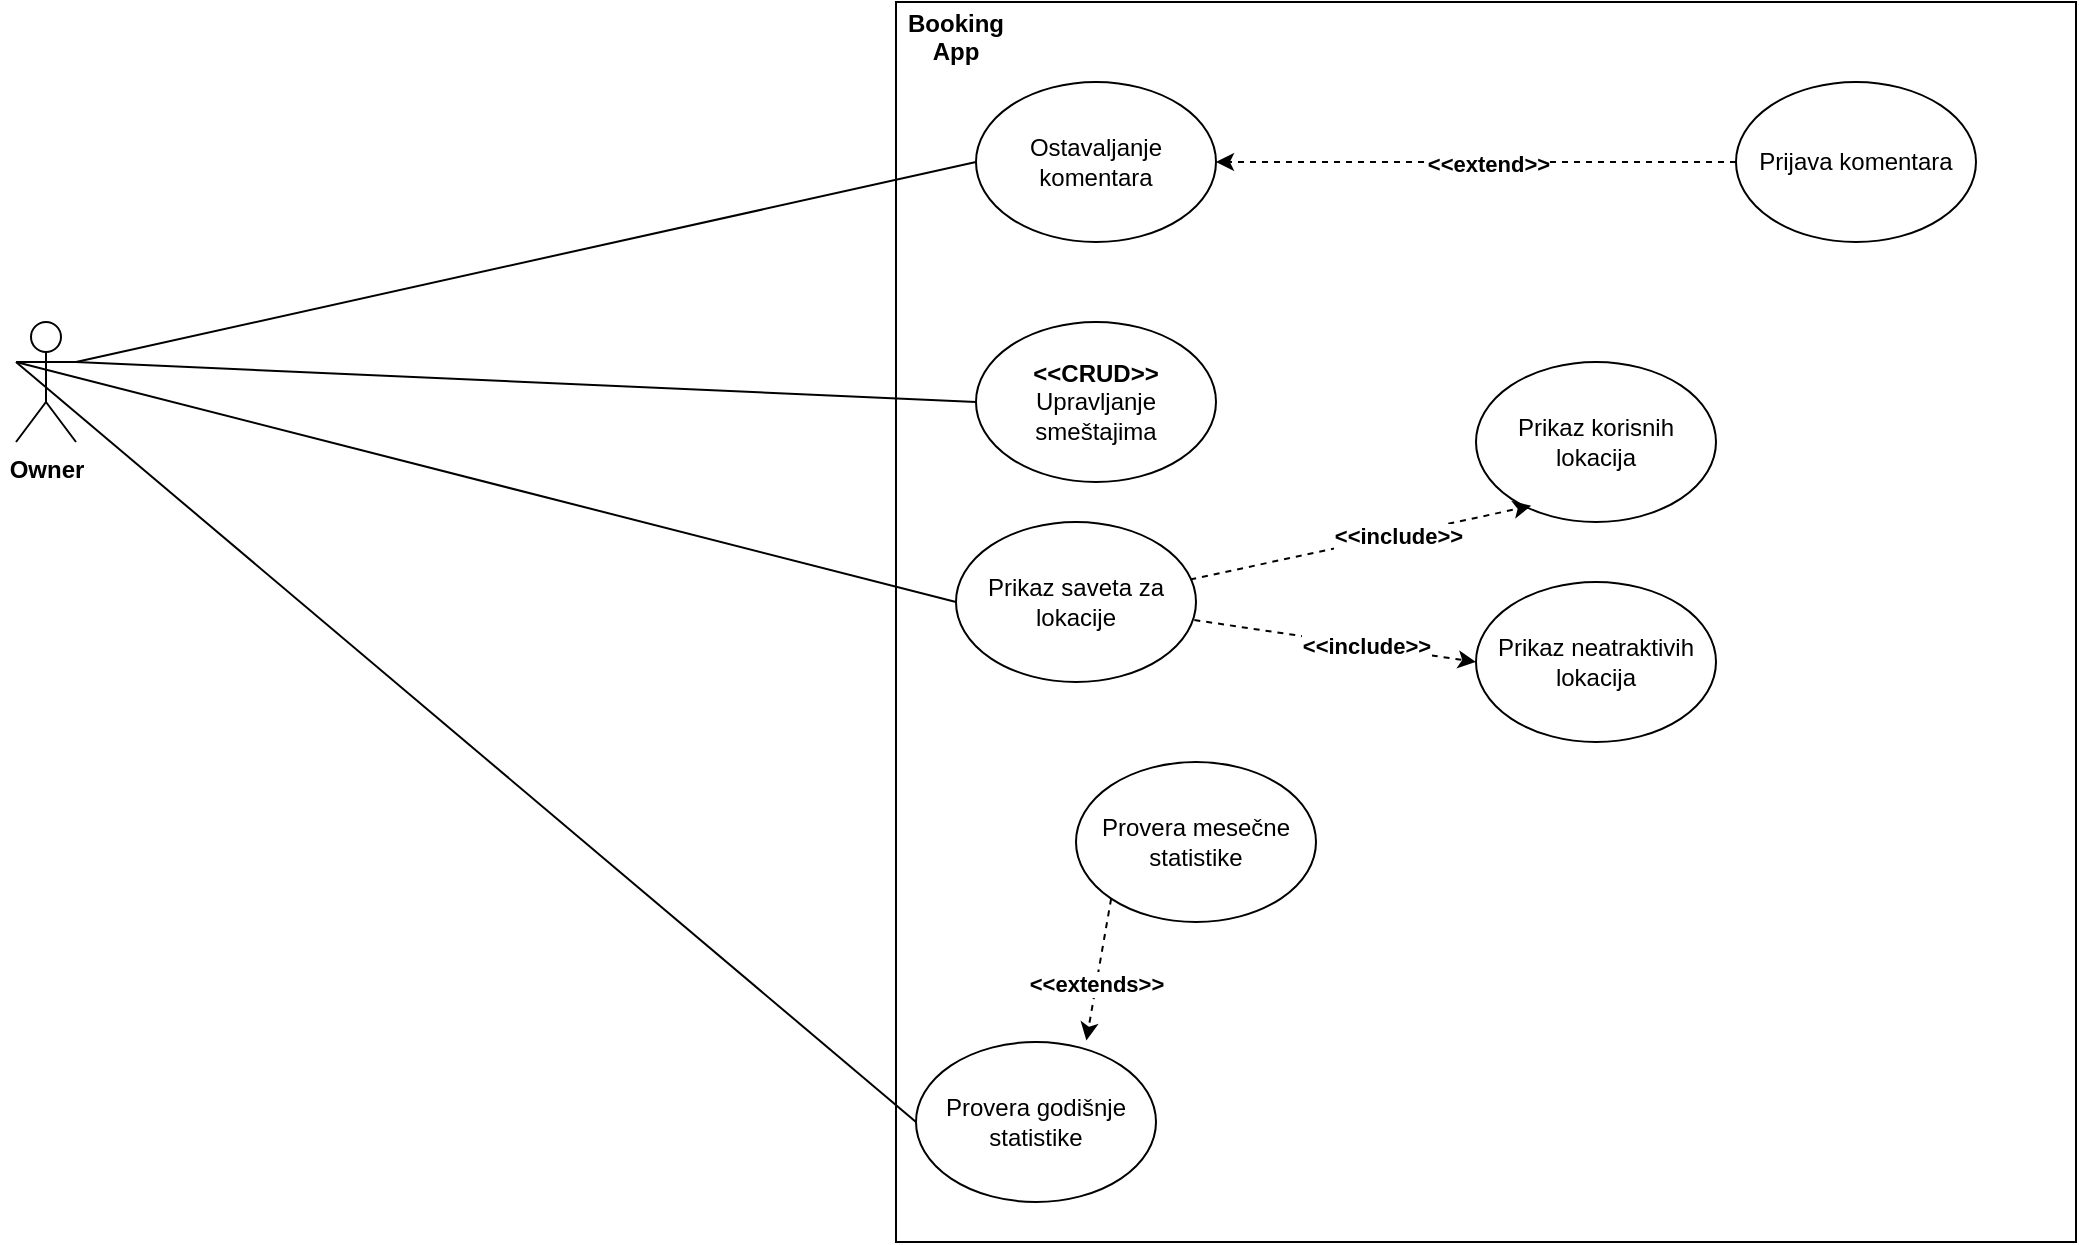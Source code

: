<mxfile version="24.2.5" type="device" pages="5">
  <diagram name="Page-1" id="Rw9qoTm4UMe90T4-OERN">
    <mxGraphModel dx="1613" dy="786" grid="1" gridSize="10" guides="1" tooltips="1" connect="1" arrows="1" fold="1" page="1" pageScale="1" pageWidth="850" pageHeight="1100" math="0" shadow="0">
      <root>
        <mxCell id="0" />
        <mxCell id="1" parent="0" />
        <mxCell id="MO3GSQojdFN3vI4Equds-1" value="&lt;b&gt;Owner&lt;/b&gt;" style="shape=umlActor;verticalLabelPosition=bottom;verticalAlign=top;html=1;outlineConnect=0;" parent="1" vertex="1">
          <mxGeometry x="110" y="180" width="30" height="60" as="geometry" />
        </mxCell>
        <UserObject label="" id="MO3GSQojdFN3vI4Equds-2">
          <mxCell style="rounded=0;whiteSpace=wrap;html=1;" parent="1" vertex="1">
            <mxGeometry x="550" y="20" width="590" height="620" as="geometry" />
          </mxCell>
        </UserObject>
        <mxCell id="MO3GSQojdFN3vI4Equds-4" value="" style="endArrow=None;html=1;rounded=0;entryX=0;entryY=0.5;entryDx=0;entryDy=0;exitX=1;exitY=0.333;exitDx=0;exitDy=0;exitPerimeter=0;" parent="1" source="MO3GSQojdFN3vI4Equds-1" target="MO3GSQojdFN3vI4Equds-12" edge="1">
          <mxGeometry width="50" height="50" relative="1" as="geometry">
            <mxPoint x="150" y="190" as="sourcePoint" />
            <mxPoint x="400.76" y="209.997" as="targetPoint" />
            <Array as="points" />
          </mxGeometry>
        </mxCell>
        <mxCell id="MO3GSQojdFN3vI4Equds-8" value="&lt;b&gt;Booking App&lt;/b&gt;&lt;div&gt;&lt;b&gt;&lt;br&gt;&lt;/b&gt;&lt;/div&gt;" style="text;html=1;align=center;verticalAlign=middle;whiteSpace=wrap;rounded=0;" parent="1" vertex="1">
          <mxGeometry x="550" y="30" width="60" height="30" as="geometry" />
        </mxCell>
        <UserObject label="Ostavaljanje komentara" link="data:page/id,NS6bUWxBZHtz9IIVaU1H" id="MO3GSQojdFN3vI4Equds-12">
          <mxCell style="ellipse;whiteSpace=wrap;html=1;" parent="1" vertex="1">
            <mxGeometry x="590" y="60" width="120" height="80" as="geometry" />
          </mxCell>
        </UserObject>
        <UserObject label="Provera godišnje&lt;br&gt;statistike" link="data:page/id,QLq56jpq2d6iS4V9Q9zY" id="MO3GSQojdFN3vI4Equds-13">
          <mxCell style="ellipse;whiteSpace=wrap;html=1;" parent="1" vertex="1">
            <mxGeometry x="560" y="540" width="120" height="80" as="geometry" />
          </mxCell>
        </UserObject>
        <UserObject label="Provera mesečne&lt;br&gt;statistike" link="data:page/id,QLq56jpq2d6iS4V9Q9zY" id="MO3GSQojdFN3vI4Equds-14">
          <mxCell style="ellipse;whiteSpace=wrap;html=1;" parent="1" vertex="1">
            <mxGeometry x="640" y="400" width="120" height="80" as="geometry" />
          </mxCell>
        </UserObject>
        <mxCell id="MO3GSQojdFN3vI4Equds-20" value="" style="endArrow=classic;html=1;rounded=0;dashed=1;exitX=0;exitY=1;exitDx=0;exitDy=0;entryX=0.71;entryY=-0.01;entryDx=0;entryDy=0;entryPerimeter=0;" parent="1" source="MO3GSQojdFN3vI4Equds-14" target="MO3GSQojdFN3vI4Equds-13" edge="1">
          <mxGeometry width="50" height="50" relative="1" as="geometry">
            <mxPoint x="810" y="455" as="sourcePoint" />
            <mxPoint x="680" y="580" as="targetPoint" />
          </mxGeometry>
        </mxCell>
        <mxCell id="MO3GSQojdFN3vI4Equds-21" value="&lt;b&gt;&amp;lt;&amp;lt;extends&amp;gt;&amp;gt;&lt;/b&gt;" style="edgeLabel;html=1;align=center;verticalAlign=middle;resizable=0;points=[];" parent="MO3GSQojdFN3vI4Equds-20" vertex="1" connectable="0">
          <mxGeometry x="0.215" relative="1" as="geometry">
            <mxPoint as="offset" />
          </mxGeometry>
        </mxCell>
        <mxCell id="MO3GSQojdFN3vI4Equds-22" value="" style="endArrow=None;html=1;rounded=0;entryX=0;entryY=0.5;entryDx=0;entryDy=0;exitX=1;exitY=0.333;exitDx=0;exitDy=0;exitPerimeter=0;" parent="1" source="MO3GSQojdFN3vI4Equds-1" target="MO3GSQojdFN3vI4Equds-23" edge="1">
          <mxGeometry width="50" height="50" relative="1" as="geometry">
            <mxPoint x="170" y="220" as="sourcePoint" />
            <mxPoint x="600" y="140" as="targetPoint" />
            <Array as="points" />
          </mxGeometry>
        </mxCell>
        <mxCell id="MO3GSQojdFN3vI4Equds-23" value="&lt;b&gt;&amp;lt;&amp;lt;CRUD&amp;gt;&amp;gt;&lt;/b&gt;&lt;br&gt;Upravljanje smeštajima" style="ellipse;whiteSpace=wrap;html=1;" parent="1" vertex="1">
          <mxGeometry x="590" y="180" width="120" height="80" as="geometry" />
        </mxCell>
        <mxCell id="MO3GSQojdFN3vI4Equds-27" value="" style="endArrow=None;html=1;rounded=0;entryX=0;entryY=0.5;entryDx=0;entryDy=0;exitX=0;exitY=0.333;exitDx=0;exitDy=0;exitPerimeter=0;" parent="1" source="MO3GSQojdFN3vI4Equds-1" target="MO3GSQojdFN3vI4Equds-13" edge="1">
          <mxGeometry width="50" height="50" relative="1" as="geometry">
            <mxPoint x="150" y="230" as="sourcePoint" />
            <mxPoint x="550" y="330" as="targetPoint" />
            <Array as="points" />
          </mxGeometry>
        </mxCell>
        <UserObject label="Prikaz saveta za lokacije" link="data:page/id,1FSvgZ2N3Wpa_85vZxQ4" id="MO3GSQojdFN3vI4Equds-29">
          <mxCell style="ellipse;whiteSpace=wrap;html=1;" parent="1" vertex="1">
            <mxGeometry x="580" y="280" width="120" height="80" as="geometry" />
          </mxCell>
        </UserObject>
        <UserObject label="Prikaz korisnih&lt;br&gt;lokacija" link="data:page/id,1FSvgZ2N3Wpa_85vZxQ4" id="MO3GSQojdFN3vI4Equds-31">
          <mxCell style="ellipse;whiteSpace=wrap;html=1;" parent="1" vertex="1">
            <mxGeometry x="840" y="200" width="120" height="80" as="geometry" />
          </mxCell>
        </UserObject>
        <UserObject label="Prikaz neatraktivih&lt;br&gt;lokacija" link="data:page/id,1FSvgZ2N3Wpa_85vZxQ4" id="MO3GSQojdFN3vI4Equds-32">
          <mxCell style="ellipse;whiteSpace=wrap;html=1;" parent="1" vertex="1">
            <mxGeometry x="840" y="310" width="120" height="80" as="geometry" />
          </mxCell>
        </UserObject>
        <mxCell id="MO3GSQojdFN3vI4Equds-34" value="" style="endArrow=None;html=1;rounded=0;entryX=0;entryY=0.5;entryDx=0;entryDy=0;exitX=0;exitY=0.333;exitDx=0;exitDy=0;exitPerimeter=0;" parent="1" source="MO3GSQojdFN3vI4Equds-1" target="MO3GSQojdFN3vI4Equds-29" edge="1">
          <mxGeometry width="50" height="50" relative="1" as="geometry">
            <mxPoint x="180" y="230" as="sourcePoint" />
            <mxPoint x="620" y="200" as="targetPoint" />
          </mxGeometry>
        </mxCell>
        <mxCell id="RMmcB61HGAvNL5cyPIU9-1" value="" style="endArrow=classic;html=1;rounded=0;dashed=1;exitX=0.976;exitY=0.36;exitDx=0;exitDy=0;entryX=0.23;entryY=0.899;entryDx=0;entryDy=0;entryPerimeter=0;exitPerimeter=0;" parent="1" source="MO3GSQojdFN3vI4Equds-29" target="MO3GSQojdFN3vI4Equds-31" edge="1">
          <mxGeometry width="50" height="50" relative="1" as="geometry">
            <mxPoint x="840" y="280" as="sourcePoint" />
            <mxPoint x="691" y="299" as="targetPoint" />
          </mxGeometry>
        </mxCell>
        <mxCell id="RMmcB61HGAvNL5cyPIU9-2" value="&lt;b&gt;&amp;lt;&amp;lt;include&amp;gt;&amp;gt;&lt;/b&gt;" style="edgeLabel;html=1;align=center;verticalAlign=middle;resizable=0;points=[];" parent="RMmcB61HGAvNL5cyPIU9-1" vertex="1" connectable="0">
          <mxGeometry x="0.215" relative="1" as="geometry">
            <mxPoint as="offset" />
          </mxGeometry>
        </mxCell>
        <mxCell id="RMmcB61HGAvNL5cyPIU9-3" value="" style="endArrow=classic;html=1;rounded=0;dashed=1;exitX=0.993;exitY=0.613;exitDx=0;exitDy=0;entryX=0;entryY=0.5;entryDx=0;entryDy=0;exitPerimeter=0;" parent="1" source="MO3GSQojdFN3vI4Equds-29" target="MO3GSQojdFN3vI4Equds-32" edge="1">
          <mxGeometry width="50" height="50" relative="1" as="geometry">
            <mxPoint x="830" y="360" as="sourcePoint" />
            <mxPoint x="690" y="360" as="targetPoint" />
          </mxGeometry>
        </mxCell>
        <mxCell id="RMmcB61HGAvNL5cyPIU9-4" value="&lt;b&gt;&amp;lt;&amp;lt;include&amp;gt;&amp;gt;&lt;/b&gt;" style="edgeLabel;html=1;align=center;verticalAlign=middle;resizable=0;points=[];" parent="RMmcB61HGAvNL5cyPIU9-3" vertex="1" connectable="0">
          <mxGeometry x="0.215" relative="1" as="geometry">
            <mxPoint as="offset" />
          </mxGeometry>
        </mxCell>
        <UserObject label="Prijava komentara" link="data:page/id,NS6bUWxBZHtz9IIVaU1H" id="BGXw2cWNY7uavC9JvuLQ-1">
          <mxCell style="ellipse;whiteSpace=wrap;html=1;" parent="1" vertex="1">
            <mxGeometry x="970" y="60" width="120" height="80" as="geometry" />
          </mxCell>
        </UserObject>
        <mxCell id="BGXw2cWNY7uavC9JvuLQ-4" value="" style="endArrow=classic;html=1;rounded=0;dashed=1;" parent="1" source="BGXw2cWNY7uavC9JvuLQ-1" target="MO3GSQojdFN3vI4Equds-12" edge="1">
          <mxGeometry width="50" height="50" relative="1" as="geometry">
            <mxPoint x="988" y="192" as="sourcePoint" />
            <mxPoint x="910" y="150" as="targetPoint" />
            <Array as="points" />
          </mxGeometry>
        </mxCell>
        <mxCell id="BGXw2cWNY7uavC9JvuLQ-5" value="&lt;b&gt;&amp;lt;&amp;lt;extend&amp;gt;&amp;gt;&lt;/b&gt;" style="edgeLabel;html=1;align=center;verticalAlign=middle;resizable=0;points=[];" parent="BGXw2cWNY7uavC9JvuLQ-4" vertex="1" connectable="0">
          <mxGeometry x="-0.044" y="1" relative="1" as="geometry">
            <mxPoint as="offset" />
          </mxGeometry>
        </mxCell>
      </root>
    </mxGraphModel>
  </diagram>
  <diagram id="NS6bUWxBZHtz9IIVaU1H" name="Page-2">
    <mxGraphModel dx="1032" dy="503" grid="1" gridSize="10" guides="1" tooltips="1" connect="1" arrows="1" fold="1" page="1" pageScale="1" pageWidth="850" pageHeight="1100" math="0" shadow="0">
      <root>
        <mxCell id="0" />
        <mxCell id="1" parent="0" />
        <mxCell id="x_A9jsgAoBHBvjoMlJsz-1" value="" style="rounded=0;whiteSpace=wrap;html=1;" parent="1" vertex="1">
          <mxGeometry x="90" y="70" width="390" height="290" as="geometry" />
        </mxCell>
        <mxCell id="x_A9jsgAoBHBvjoMlJsz-2" value="&lt;div&gt;&lt;div&gt;&lt;b&gt;Naziv: &lt;/b&gt;Ostavljanje komentara na forumu&lt;/div&gt;&lt;div&gt;&lt;b&gt;Preduslov:&amp;nbsp;&lt;/b&gt;Korisnik je prijavljen kao vlasnik, forum mora biti otvoren,&lt;span style=&quot;background-color: initial;&quot;&gt;pregledao je lokacije i odabrao je forum&lt;/span&gt;&lt;/div&gt;&lt;div&gt;&lt;b&gt;Posledica:&amp;nbsp;&lt;/b&gt;Vlasnik je postavio komentar na postojećem forumu&lt;span style=&quot;white-space: pre;&quot;&gt;&#x9;&lt;/span&gt;&lt;/div&gt;&lt;/div&gt;&lt;b&gt;Osnovni tok:&lt;/b&gt;&lt;div&gt;1. Sistem ucitava stranicu sa svim postojecim komentarima&lt;/div&gt;&lt;div&gt;2. Vlasnik bira lokaciju&amp;nbsp;&lt;/div&gt;&lt;div&gt;3.&lt;span style=&quot;background-color: initial;&quot;&gt;&amp;nbsp;&lt;/span&gt;&lt;span style=&quot;background-color: initial;&quot;&gt;[tacka prosirenja: prijava komentara ]&lt;/span&gt;&lt;/div&gt;&lt;div&gt;4. Vlasnik unosi komentar&lt;/div&gt;&lt;div&gt;5. Sistem cuva komentar&lt;/div&gt;&lt;div&gt;6. Sistem prikazuje kreirani komentar&lt;/div&gt;&lt;div&gt;7. Slučaj korišćenja se završava&lt;/div&gt;&lt;div&gt;&lt;b&gt;Alternative:&lt;/b&gt;&lt;/div&gt;&lt;div&gt;5a: Sistem čuva komentar i oznacava ga kao komentar koji je&amp;nbsp;&lt;br&gt;eksplicitno od vlasnika&lt;/div&gt;" style="text;html=1;align=left;verticalAlign=middle;whiteSpace=wrap;rounded=0;" parent="1" vertex="1">
          <mxGeometry x="100" y="70" width="350" height="230" as="geometry" />
        </mxCell>
        <mxCell id="EWW8jDBf0Z_yh_3IOiJU-1" value="" style="rounded=0;whiteSpace=wrap;html=1;" vertex="1" parent="1">
          <mxGeometry x="510" y="70" width="390" height="290" as="geometry" />
        </mxCell>
        <mxCell id="EWW8jDBf0Z_yh_3IOiJU-2" value="&lt;div&gt;&lt;div&gt;&lt;b&gt;Naziv: &lt;/b&gt;Prijava komentara&lt;/div&gt;&lt;div&gt;&lt;b&gt;Preduslov:&amp;nbsp;&lt;/b&gt;Korisnik je prijavljen kao vlasnik&lt;/div&gt;&lt;div&gt;&lt;b&gt;Posledica:&amp;nbsp;&lt;/b&gt;Vlasnik moze da prijavi nevalidne komentare na forumu&lt;/div&gt;&lt;/div&gt;&lt;b&gt;Osnovni tok:&lt;/b&gt;&lt;div&gt;&lt;span style=&quot;background-color: initial;&quot;&gt;1. Vlasniku bira komentar koji zeli da prijavi&lt;/span&gt;&lt;br&gt;&lt;/div&gt;&lt;div&gt;2. Vlasnik prijavljuje komentar&lt;/div&gt;&lt;div&gt;3. Azurira se lista prikaza&lt;br&gt;&lt;span style=&quot;background-color: initial;&quot;&gt;4. Slučaj korišćenja se završava&lt;/span&gt;&lt;/div&gt;&lt;div&gt;&lt;b&gt;Alternative:&lt;/b&gt;&lt;/div&gt;&lt;div&gt;3a. Sistem cuva komentar koji nosi posebnu oznaku reported&lt;/div&gt;" style="text;html=1;align=left;verticalAlign=middle;whiteSpace=wrap;rounded=0;" vertex="1" parent="1">
          <mxGeometry x="520" y="75" width="350" height="220" as="geometry" />
        </mxCell>
      </root>
    </mxGraphModel>
  </diagram>
  <diagram id="aHyjwfaxXZ1Pq2MyzlOe" name="Page-3">
    <mxGraphModel dx="1290" dy="629" grid="1" gridSize="10" guides="1" tooltips="1" connect="1" arrows="1" fold="1" page="1" pageScale="1" pageWidth="850" pageHeight="1100" math="0" shadow="0">
      <root>
        <mxCell id="0" />
        <mxCell id="1" parent="0" />
        <mxCell id="ExWszn2PtWStFD2RuSWt-1" value="" style="rounded=0;whiteSpace=wrap;html=1;" parent="1" vertex="1">
          <mxGeometry x="90" y="70" width="390" height="290" as="geometry" />
        </mxCell>
        <mxCell id="ExWszn2PtWStFD2RuSWt-2" value="&lt;div&gt;&lt;div&gt;&lt;b&gt;Naziv: &lt;/b&gt;Otvoren forum&lt;/div&gt;&lt;div&gt;&lt;b&gt;Preduslov:&amp;nbsp;&lt;/b&gt;Korisnik je prijavljen kao vlasnik,&amp;nbsp;&lt;span style=&quot;background-color: initial;&quot;&gt;dobio je informaciju o otvorenom forumu - koga je gost pre toga otvorio&lt;/span&gt;&lt;/div&gt;&lt;div&gt;&lt;b&gt;Posledica:&amp;nbsp;&lt;/b&gt;Vlasnik je u mogucnosti da postavi komentar ili prijavi postojeci&lt;span style=&quot;white-space: pre;&quot;&gt;&#x9;&lt;/span&gt;&lt;/div&gt;&lt;/div&gt;&lt;b&gt;Osnovni tok:&lt;/b&gt;&lt;div&gt;1. Sistem salje obavestenje o otvorenom forumu&lt;/div&gt;&lt;div&gt;2. Vlasnik moze uneti komentar ili prijaviti postojeci&amp;nbsp;&lt;/div&gt;&lt;div&gt;&lt;span style=&quot;background-color: initial;&quot;&gt;3. Slučaj korišćenja se završava&lt;br&gt;&lt;b&gt;Alternative:&lt;/b&gt;&lt;/span&gt;&lt;/div&gt;&lt;div&gt;2a. Forum koji postigne 10 komentara od vlasnika i 20 od korisnika postaje veoma koristan&lt;/div&gt;" style="text;html=1;align=left;verticalAlign=middle;whiteSpace=wrap;rounded=0;" parent="1" vertex="1">
          <mxGeometry x="100" y="70" width="350" height="230" as="geometry" />
        </mxCell>
      </root>
    </mxGraphModel>
  </diagram>
  <diagram id="1FSvgZ2N3Wpa_85vZxQ4" name="Page-4">
    <mxGraphModel dx="1229" dy="599" grid="1" gridSize="10" guides="1" tooltips="1" connect="1" arrows="1" fold="1" page="1" pageScale="1" pageWidth="850" pageHeight="1100" math="0" shadow="0">
      <root>
        <mxCell id="0" />
        <mxCell id="1" parent="0" />
        <mxCell id="q8grPjPRt1Hb4UrXhRN7-1" value="" style="rounded=0;whiteSpace=wrap;html=1;" parent="1" vertex="1">
          <mxGeometry x="90" y="70" width="390" height="290" as="geometry" />
        </mxCell>
        <mxCell id="q8grPjPRt1Hb4UrXhRN7-2" value="&lt;div&gt;&lt;div&gt;&lt;b&gt;Naziv: &lt;/b&gt;Prikaz saveta za lokacije&lt;/div&gt;&lt;div&gt;&lt;b&gt;Preduslov:&amp;nbsp;&lt;/b&gt;Korisnik je prijavljen kao vlasnik, i bira u meniju&amp;nbsp;&lt;span style=&quot;background-color: initial;&quot;&gt;pregled saveta za lokacije&amp;nbsp;&lt;/span&gt;&lt;/div&gt;&lt;div&gt;&lt;b&gt;Posledica:&amp;nbsp;&lt;/b&gt;Vlasnik moze na osnovu informacija da proceni gde da otvori novi smestaj, a gde da ga zatvori&lt;span style=&quot;white-space: pre;&quot;&gt;&#x9;&lt;/span&gt;&lt;/div&gt;&lt;/div&gt;&lt;b&gt;Osnovni tok:&lt;/b&gt;&lt;div&gt;1. Sistem ucitava stranicu sa predlozima za lokacije&lt;/div&gt;&lt;div&gt;2.[ukljucuje: prikaz korisnih lokacija]&lt;/div&gt;&lt;div&gt;3.&lt;span style=&quot;background-color: initial;&quot;&gt;[ukljucuje: prikaz neatrativnih lokacija]&lt;/span&gt;&lt;/div&gt;&lt;div&gt;4. Vlasnik u odnosu na lokacije odlucuje gde treba otvoriti novi smestaj a gde zatvroriti&amp;nbsp;&lt;/div&gt;&lt;div&gt;&lt;span style=&quot;background-color: initial;&quot;&gt;5. Slučaj korišćenja se završava&lt;/span&gt;&lt;br&gt;&lt;/div&gt;&lt;div&gt;&lt;b&gt;Alternative:&lt;/b&gt;&lt;/div&gt;&lt;div&gt;1a: Sistem prikazuje ekslplicitno koje lokacije su malo prometne a koje mnogo prometne&lt;/div&gt;" style="text;html=1;align=left;verticalAlign=middle;whiteSpace=wrap;rounded=0;" parent="1" vertex="1">
          <mxGeometry x="100" y="70" width="350" height="230" as="geometry" />
        </mxCell>
        <mxCell id="pzElnw5P_ndeAITlSca0-1" value="" style="rounded=0;whiteSpace=wrap;html=1;" vertex="1" parent="1">
          <mxGeometry x="610" y="70" width="390" height="290" as="geometry" />
        </mxCell>
        <mxCell id="pzElnw5P_ndeAITlSca0-2" value="&lt;div&gt;&lt;div&gt;&lt;b&gt;Naziv: &lt;/b&gt;Prikaz korisnih lokacija&lt;/div&gt;&lt;div&gt;&lt;b&gt;Preduslov:&amp;nbsp;&lt;/b&gt;Otvorena stranica za predloge&lt;span style=&quot;background-color: initial;&quot;&gt;&amp;nbsp;&lt;/span&gt;&lt;/div&gt;&lt;div&gt;&lt;b&gt;Posledica:&amp;nbsp;&lt;/b&gt;Vlasnik moze na osnovu informacija da proceni gde da otvori novi smestaj,&lt;span style=&quot;white-space: pre;&quot;&gt;&#x9;&lt;/span&gt;&lt;span style=&quot;white-space: pre;&quot;&gt;&#x9;&lt;/span&gt;&lt;/div&gt;&lt;/div&gt;&lt;b&gt;Osnovni tok:&lt;/b&gt;&lt;div&gt;1. Sistem ucitava predloge korisnih lokacija&lt;/div&gt;&lt;div&gt;2. Vlasnik u odnosu na tabelu korisnih lokacija odlucuje gde treba otvoriti novi smestaj&lt;/div&gt;&lt;div&gt;&lt;span style=&quot;background-color: initial;&quot;&gt;3. Slučaj korišćenja se završava&lt;/span&gt;&lt;br&gt;&lt;/div&gt;&lt;div&gt;&lt;b&gt;Alternative:&lt;/b&gt;&lt;/div&gt;&lt;div&gt;1a: Sistem prikazuje ekslplicitno koje lokacije su mnogo prometne&lt;/div&gt;" style="text;html=1;align=left;verticalAlign=middle;whiteSpace=wrap;rounded=0;" vertex="1" parent="1">
          <mxGeometry x="620" y="70" width="350" height="230" as="geometry" />
        </mxCell>
        <mxCell id="JLIPBgkQfWcpM6G6Pp8c-1" value="" style="rounded=0;whiteSpace=wrap;html=1;" vertex="1" parent="1">
          <mxGeometry x="350" y="400" width="390" height="290" as="geometry" />
        </mxCell>
        <mxCell id="JLIPBgkQfWcpM6G6Pp8c-2" value="&lt;div&gt;&lt;div&gt;&lt;b&gt;Naziv: &lt;/b&gt;Prikaz neatraktivnih lokacija&lt;/div&gt;&lt;div&gt;&lt;b&gt;Preduslov:&amp;nbsp;&lt;/b&gt;&lt;span style=&quot;background-color: initial;&quot;&gt;Otvorena stranica za predloge&lt;br&gt;&lt;/span&gt;&lt;b style=&quot;background-color: initial;&quot;&gt;Posledica:&amp;nbsp;&lt;/b&gt;&lt;span style=&quot;background-color: initial;&quot;&gt;Vlasnik moze na osnovu informacija da proceni gde da zatvori smestaj,&lt;/span&gt;&lt;span style=&quot;background-color: initial; white-space: pre;&quot;&gt;&#x9;&lt;/span&gt;&lt;span style=&quot;background-color: initial; white-space: pre;&quot;&gt;&#x9;&lt;/span&gt;&lt;/div&gt;&lt;/div&gt;&lt;b&gt;Osnovni tok:&lt;/b&gt;&lt;div&gt;1.&amp;nbsp;&lt;span style=&quot;background-color: initial;&quot;&gt;Sistem ucitava predloge neatraktivnih lokacija&lt;/span&gt;&lt;/div&gt;&lt;div&gt;2. Vlasnik u odnosu na tabelu neatraktivnih lokacija odlucuje gde treba zatvoriti smestaj&lt;/div&gt;&lt;div&gt;&lt;span style=&quot;background-color: initial;&quot;&gt;3. Slučaj korišćenja se završava&lt;/span&gt;&lt;br&gt;&lt;/div&gt;&lt;div&gt;&lt;b&gt;Alternative:&lt;/b&gt;&lt;/div&gt;&lt;div&gt;1a: Sistem prikazuje ekslplicitno koje lokacije su neatraktivne&lt;/div&gt;" style="text;html=1;align=left;verticalAlign=middle;whiteSpace=wrap;rounded=0;" vertex="1" parent="1">
          <mxGeometry x="360" y="400" width="350" height="230" as="geometry" />
        </mxCell>
      </root>
    </mxGraphModel>
  </diagram>
  <diagram id="QLq56jpq2d6iS4V9Q9zY" name="Page-7">
    <mxGraphModel dx="1173" dy="572" grid="1" gridSize="10" guides="1" tooltips="1" connect="1" arrows="1" fold="1" page="1" pageScale="1" pageWidth="850" pageHeight="1100" math="0" shadow="0">
      <root>
        <mxCell id="0" />
        <mxCell id="1" parent="0" />
        <mxCell id="n-s5WqDqGzPRc7nIRTyb-1" value="" style="rounded=0;whiteSpace=wrap;html=1;" parent="1" vertex="1">
          <mxGeometry x="90" y="70" width="390" height="290" as="geometry" />
        </mxCell>
        <mxCell id="n-s5WqDqGzPRc7nIRTyb-2" value="&lt;div&gt;&lt;div&gt;&lt;b&gt;Naziv: &lt;/b&gt;Provera godisnje statistike&lt;/div&gt;&lt;div&gt;&lt;b&gt;Preduslov:&amp;nbsp;&lt;/b&gt;Korisnik je prijavljen kao vlasnik, i bira statisticki izvestaj za ciljni smestaj&lt;/div&gt;&lt;div&gt;&lt;b&gt;Posledica:&amp;nbsp;&lt;/b&gt;Vlasnik moze da vidi sve potrebne informacije o smestaju po godinama kao i kreirati izvestaj&lt;/div&gt;&lt;/div&gt;&lt;b&gt;Osnovni tok:&lt;/b&gt;&lt;div&gt;1. Sistem ucitava stranicu sa smestajima gde bira statistiku za izabrani smestaj&lt;/div&gt;&lt;div&gt;2. Vlasnik bira prikaz statistike smestaja&lt;/div&gt;&lt;div&gt;3. Sistem prikazuje tabelu statistike po godinama&lt;/div&gt;&lt;div&gt;&lt;span style=&quot;background-color: initial;&quot;&gt;4. [tacka prosirenja: provera mesecne statistike]&lt;/span&gt;&lt;/div&gt;&lt;div&gt;&lt;span style=&quot;background-color: initial;&quot;&gt;5. Slučaj korišćenja se završava&lt;/span&gt;&lt;/div&gt;&lt;div&gt;&lt;b&gt;Alternative:&lt;/b&gt;&lt;/div&gt;&lt;div&gt;2a: Vlasnik moze kreirati pismeni izvestaj u PDF-u&lt;/div&gt;" style="text;html=1;align=left;verticalAlign=middle;whiteSpace=wrap;rounded=0;" parent="1" vertex="1">
          <mxGeometry x="100" y="70" width="350" height="230" as="geometry" />
        </mxCell>
        <mxCell id="GVeknNm92ElLDKdPGBLo-1" value="" style="rounded=0;whiteSpace=wrap;html=1;" vertex="1" parent="1">
          <mxGeometry x="510" y="70" width="390" height="290" as="geometry" />
        </mxCell>
        <mxCell id="GVeknNm92ElLDKdPGBLo-2" value="&lt;div&gt;&lt;div&gt;&lt;b&gt;Naziv: &lt;/b&gt;Provera mesecne statistike&lt;/div&gt;&lt;div&gt;&lt;b&gt;Preduslov:&amp;nbsp;&lt;/b&gt;Korisnik je prijavljen kao vlasnik, i bira statisticki izvestaj za ciljani smestaj&lt;/div&gt;&lt;div&gt;&lt;b&gt;Posledica:&amp;nbsp;&lt;/b&gt;Vlasnik moze da vidi sve potrebne informacije o smestaju po mesecima za izabranu godinu&lt;/div&gt;&lt;/div&gt;&lt;b&gt;Osnovni tok:&lt;/b&gt;&lt;div&gt;1. Sistem ucitava stranicu sa smestajima sa godisnjom statistikom za izabrani smestaj&lt;/div&gt;&lt;div&gt;2. Vlasnik zatim u godisnjoj statistici bira mesecnu statistiku za zeljenu godinu&lt;/div&gt;&lt;div&gt;&lt;span style=&quot;background-color: initial;&quot;&gt;3. Slučaj korišćenja se završava&lt;/span&gt;&lt;br&gt;&lt;/div&gt;&lt;div&gt;&lt;b&gt;Alternative:&lt;/b&gt;&lt;/div&gt;" style="text;html=1;align=left;verticalAlign=middle;whiteSpace=wrap;rounded=0;" vertex="1" parent="1">
          <mxGeometry x="520" y="70" width="350" height="230" as="geometry" />
        </mxCell>
      </root>
    </mxGraphModel>
  </diagram>
</mxfile>
